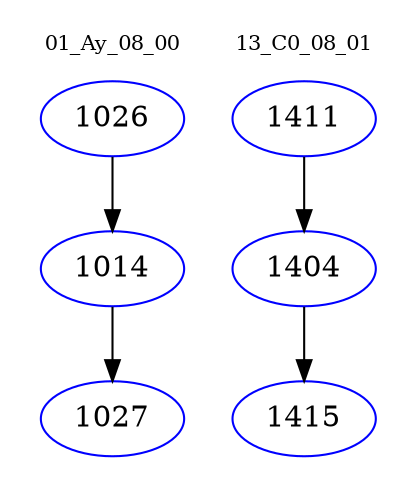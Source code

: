digraph{
subgraph cluster_0 {
color = white
label = "01_Ay_08_00";
fontsize=10;
T0_1026 [label="1026", color="blue"]
T0_1026 -> T0_1014 [color="black"]
T0_1014 [label="1014", color="blue"]
T0_1014 -> T0_1027 [color="black"]
T0_1027 [label="1027", color="blue"]
}
subgraph cluster_1 {
color = white
label = "13_C0_08_01";
fontsize=10;
T1_1411 [label="1411", color="blue"]
T1_1411 -> T1_1404 [color="black"]
T1_1404 [label="1404", color="blue"]
T1_1404 -> T1_1415 [color="black"]
T1_1415 [label="1415", color="blue"]
}
}
